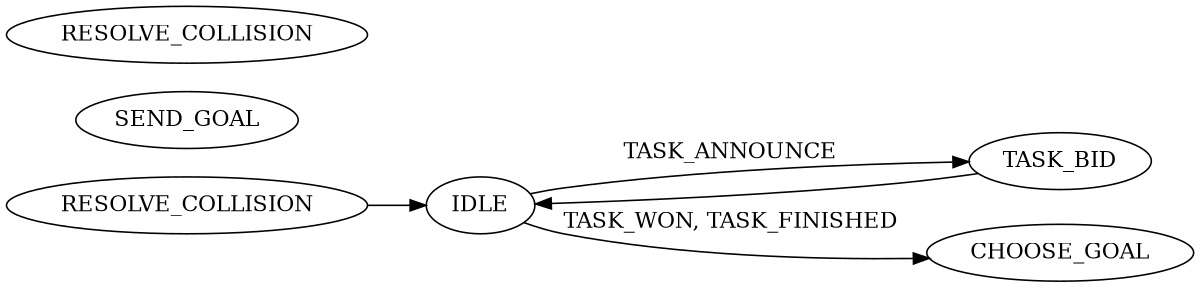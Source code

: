 digraph robot_controller {
	rankdir=LR;
	size="8,5"

#	node [style=invis] START;
	node [shape=ellipse, label="IDLE"] IDLE;
	node [shape=ellipse, label="TASK_BID"] TASK_BID;
	node [shape=ellipse, label="CHOOSE_GOAL"] CHOOSE_GOAL;
	node [shape=ellipse, label="SEND_GOAL"] SEND_GOAL;
	node [shape=ellipse, label="RESOLVE_COLLISION"] RESOLVE_COLLISION;
	
	
	START       -> IDLE;
	IDLE        -> TASK_BID [label="TASK_ANNOUNCE"];
	TASK_BID    -> IDLE;
	IDLE        -> CHOOSE_GOAL [label="TASK_WON, TASK_FINISHED"];
#	CHOOSE_GOAL -> SEND_GOAL;
	
	
}